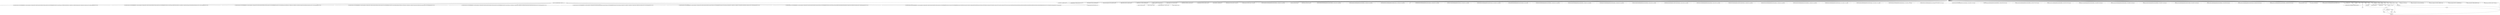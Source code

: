 digraph G {
ratio=compress;
concentrate=true;
"/" -> "/";
"/" -> "ue-full-051542d0cfa6f645f8266601739de597._V1_.js";
"/" -> "ads-1829257791._CB328522705_.js";
"/" -> "recommendations-3877258592._CB321439777_.css";
"/" -> "starbarwidget-3127918223._CB379390368_.css";
"/" -> "consumer-navbar-mega-1801187020._CB325753108_.css";
"/" -> "pagelayout-flat-1451831397._CB329113692_.css";
"/" -> "watchlistButton-1311199630._CB348625988_.css";
"/" -> "pagelayout-1162652305._CB329120697_.js";
"/" -> "starbarwidget-2641723579._CB322573649_.js";
"/" -> "watchlistButton-4229065032._CB331489155_.js";
"/" -> "recommendations-3457980148._CB337015129_.js";
"/" -> "beacon-232398347._CB349580400_.js";
"/" -> "imdbpro_logo_nb-720143162._CB377744227_.png";
"/" -> "imdbpro_logo_menu-2185879182._CB377744253_.png";
"/" -> "MV5BMTQ1MjE2NzEyOV5BMl5BanBnXkFtZTgwNTA4ODk1NDE@._V1_SY298_CR0,0,201,298_AL_.jpg";
"/" -> "play-button._CB321397336_.png";
"/" -> "play-button-hover._CB321397343_.png";
"/" -> "MV5BMTc4MDEzMTA5MF5BMl5BanBnXkFtZTgwODA5MTM0NDE@._V1_SX201_CR0,0,201,298_AL_.jpg";
"/" -> "MV5BNjM3MjQxNjkxM15BMl5BanBnXkFtZTgwMDIyMTA0NDE@._V1_SY298_CR0,0,201,298_AL_.jpg";
"/" -> "MV5BMTg5ODA5NTMxM15BMl5BanBnXkFtZTcwMzE0NjgwMw@@._V1_SY455_CR1,0,307,455_AL_.jpg";
"/" -> "ads";
"/" -> "MV5BNDE5OTExNDkzMF5BMl5BanBnXkFtZTgwMjIzMTA1MDE@._V1_SY455_CR28,0,307,455_AL_.jpg";
"/" -> "MV5BMTIzMzY1MzEyNV5BMl5BanBnXkFtZTYwNjU4MTg1._V1_SY150_CR4,0,101,150_AL_.jpg";
"/" -> "MV5BMjI0MTg3MzI0M15BMl5BanBnXkFtZTcwMzQyODU2Mw@@._V1_SY150_CR5,0,101,150_AL_.jpg";
"/" -> "MV5BMjA0OTk5NTg4Nl5BMl5BanBnXkFtZTcwNjMwMjMzMQ@@._V1_SX101_AL_.jpg";
"/" -> "MV5BMjA0NzQ4MTQxNF5BMl5BanBnXkFtZTgwMjc0MTI0NDE@._V1_SY298_CR123,0,201,298_AL_.jpg";
"/" -> "MV5BODc2MDczMjQ5OV5BMl5BanBnXkFtZTgwMjI3ODg3MTE@._V1_SY298_CR7,0,201,298_AL_.jpg";
"/" -> "MV5BMTg5NzE1MTY3MF5BMl5BanBnXkFtZTgwODU5OTg1NDE@._V1_SY298_CR123,0,201,298_AL_.jpg";
"/" -> "MV5BMjIwODY4ODE2MV5BMl5BanBnXkFtZTgwODM1NTg1NDE@._V1_SX201_CR0,0,201,201_AL_.jpg";
"/" -> "MV5BMTEyMTgyMDc0ODNeQTJeQWpwZ15BbWU4MDk1MTAzNjQx._V1_SX201_CR0,0,201,201_AL_.jpg";
"/" -> "MV5BOTY4MDU1ODc3Nl5BMl5BanBnXkFtZTgwMDAzMjg1NDE@._V1_SX201_CR0,0,201,201_AL_.jpg";
"/" -> "MV5BMTAwMTU4MDA3NDNeQTJeQWpwZ15BbWU4MDk4NTMxNTIx._V1_SY298_CR0,0,201,298_AL_.jpg";
"/" -> "MV5BODAzNDMxMzAxOV5BMl5BanBnXkFtZTgwMDMxMjA4MjE@._V1_SY298_CR0,0,201,298_AL_.jpg";
"/" -> "MV5BMTYzNDc2MDc0N15BMl5BanBnXkFtZTgwOTcwMDQ5MTE@._V1_SY298_CR0,0,201,298_AL_.jpg";
"/" -> "MV5BMjE0MzA4Njc1NF5BMl5BanBnXkFtZTcwOTczNTUxNw@@._V1_SY172_CR6,0,116,172_AL_.jpg";
"/" -> "MV5BMTYxMjA0MDAyMF5BMl5BanBnXkFtZTcwODY4NTMyNQ@@._V1_SX116_CR0,0,116,172_AL_.jpg";
"/" -> "MV5BMTU2NDgxMjgyOV5BMl5BanBnXkFtZTgwOTg5MjgwMjE@._V1_SY172_CR9,0,116,172_AL_.jpg";
"/" -> "MV5BNDk1OTQyNzkwMV5BMl5BanBnXkFtZTcwNzcwMTIyOQ@@._V1_SX116_CR0,0,116,172_AL_.jpg";
"/" -> "MV5BMTI3MTcyMjc3MV5BMl5BanBnXkFtZTcwNzQ1OTkyMQ@@._V1_SX116_CR0,0,116,172_AL_.jpg";
"/" -> "MV5BNTM2NDg2NjgyNl5BMl5BanBnXkFtZTgwODE4ODE2NDE@._V1_SX624_CR0,0,624,351_AL_.jpg";
"/" -> "MV5BMjMyNTcxNTkwNF5BMl5BanBnXkFtZTgwMDIyMjA2NDE@._V1_SY307_CR77,0,307,307_AL_.jpg";
"/" -> "MV5BNjY3Mzc4OTY1N15BMl5BanBnXkFtZTgwNzE4ODA2NDE@._V1_SY307_CR74,0,307,307_AL_.jpg";
"/" -> "MV5BMjE5NTY1ODI4Nl5BMl5BanBnXkFtZTgwNDU5OTg1NDE@._V1_SY148_CR33,0,148,148_AL_.jpg";
"/" -> "MV5BMTkwMjkyNzA0MV5BMl5BanBnXkFtZTgwOTg3ODA4MzE@._V1_SY148_CR90,0,148,148_AL_.jpg";
"/" -> "MV5BNjg0NTc3MTE5NV5BMl5BanBnXkFtZTgwMDk1MjE2NDE@._V1_SY148_CR37,0,148,148_AL_.jpg";
"/" -> "MV5BMjI1NDU2NzQzOF5BMl5BanBnXkFtZTgwMTE1NTU1NDE@._V1_SY148_CR37,0,148,148_AL_.jpg";
"/" -> "MV5BNDkwNTEyMzkzNl5BMl5BanBnXkFtZTgwNTAwNzk3MjE@._V1_SY132_CR0,0,89,132_AL_.jpg";
"/" -> "MV5BMTczNTI2ODUwOF5BMl5BanBnXkFtZTcwMTU0NTIzMw@@._V1_SX350_CR0,0,350,518_AL_.jpg";
"/" -> "MV5BNTgxOTI4NzY2M15BMl5BanBnXkFtZTgwMjY3MTM2NDE@._V1_SX350_CR0,0,350,518_AL_.jpg";
"/" -> "navbar_sprite-64258757._V_.png";
"/" -> "1x1-1wASPm._V337800549_.png";
"/" -> "MV5BMTg4Njk3NTQyMV5BMl5BanBnXkFtZTgwNjg4MTczMjE@._V1_.jpg";
"/" -> "1x1_b._V220636431_.gif";
"/" -> "imgad";
"ue-full-051542d0cfa6f645f8266601739de597._V1_.js" -> "827-2536578-6318238:1S45VW0F3Y3B598DEGTX:www.imdb.com$uedata=s:%2Fuedata%2F827-2536578-6318238%2F%3Fld%26v%3Da02%26id%3D1S45VW0F3Y3B598DEGTX%26ctb%3D1%26sc0%3Dtop_ad.1P%26bb0%3D52%26be0%3D121%26af0%3D121%26cf0%3D186%26pc0%3D187%26ld0%3D187%26t0%3D1427897712665%26csmtags%3D%7C%7C:188";
"/" -> "/";
"/" -> "/";
"/" -> "/";
"/" -> "/";
"/" -> "/";
"ue-full-051542d0cfa6f645f8266601739de597._V1_.js" -> "827-2536578-6318238:1S45VW0F3Y3B598DEGTX:www.imdb.com$uedata=s:%2Fuedata%2F827-2536578-6318238%2F%3Fld%26v%3Da02%26id%3D1S45VW0F3Y3B598DEGTX%26ctb%3D1%26sc0%3Dtop_ad%26bb0%3D52%26be0%3D121%26af0%3D121%26cf0%3D186%26pc0%3D189%26ld0%3D189%26t0%3D1427897712667%26csmtags%3D%7C%7C:189";
"/" -> "widgets.js";
"/" -> "all.js";
"ue-full-051542d0cfa6f645f8266601739de597._V1_.js" -> "827-2536578-6318238:1S45VW0F3Y3B598DEGTX:www.imdb.com$uedata=s:%2Fuedata%2F827-2536578-6318238%2F%3Fld%26v%3Da02%26id%3D1S45VW0F3Y3B598DEGTX%26ctb%3D1%26sc0%3Dinjected_navstrip%26bb0%3D114%26be0%3D121%26af0%3D121%26cf0%3D10%26pc0%3D192%26ld0%3D192%26t0%3D1427897712670%26csmtags%3D%7C%7C:192";
"735 B" -> "b";
"/" -> "default";
"pagelayout-1162652305._CB329120697_.js" -> "overlay-1511558127._V_.png";
"pagelayout-1162652305._CB329120697_.js" -> "watchlist-ribbon-sprite-sm-771043870._V_.png";
"pagelayout-1162652305._CB329120697_.js" -> "border-2129803798._V_.png";
"pagelayout-1162652305._CB329120697_.js" -> "controls-4118315449._V_.png";
"ue-full-051542d0cfa6f645f8266601739de597._V1_.js" -> "827-2536578-6318238:1S45VW0F3Y3B598DEGTX:www.imdb.com$uedata=s:%2Fuedata%2F827-2536578-6318238%2F%3Fld%26v%3Da02%26id%3D1S45VW0F3Y3B598DEGTX%26ctb%3D1%26sc0%3Dinjected_billboard%26bb0%3D118%26be0%3D121%26af0%3D121%26cf0%3D10%26pc0%3D194%26ld0%3D194%26t0%3D1427897712672%26csmtags%3D%7C%7C:194";
"b" -> "b2";
"/" -> "b.gif";
"ads-1829257791._CB328522705_.js" -> "spinning-progress-large-1336122638._V_.gif";
"ue-full-051542d0cfa6f645f8266601739de597._V1_.js" -> "827-2536578-6318238:1S45VW0F3Y3B598DEGTX:www.imdb.com$uedata=s:%2Fuedata%2F827-2536578-6318238%2F%3Fld%26v%3Da02%26id%3D1S45VW0F3Y3B598DEGTX%26ctb%3D1%26sc0%3Dtop_rhs.1P%26bb0%3D173%26be0%3D121%26af0%3D121%26cf0%3D200%26pc0%3D200%26ld0%3D200%26t0%3D1427897712678%26csmtags%3D%7C%7C:201";
"/" -> "/";
"673 B" -> "iu3";
"0 B" -> "354387022028357633";
"ue-full-051542d0cfa6f645f8266601739de597._V1_.js" -> "827-2536578-6318238:1S45VW0F3Y3B598DEGTX:www.imdb.com$uedata=s:%2Fuedata%2F827-2536578-6318238%2F%3Fld%26v%3Da02%26id%3D1S45VW0F3Y3B598DEGTX%26ctb%3D1%26sc0%3Dtop_rhs%26be0%3D121%26af0%3D121%26bb0%3D173%26pc0%3D201%26ld0%3D201%26t0%3D1427897712679%26csmtags%3D%7C%7C:201";
"iu3" -> "iu3";
"0 B" -> "rFG58m7xAig.js";
"ue-full-051542d0cfa6f645f8266601739de597._V1_.js" -> "827-2536578-6318238:1S45VW0F3Y3B598DEGTX:www.imdb.com$uedata=s:%2Fuedata%2F827-2536578-6318238%2F%3Fld%26v%3Da02%26id%3D1S45VW0F3Y3B598DEGTX%26ctb%3D1%26sc0%3Dcore_ads%26be0%3D121%26af0%3D121%26bb0%3D173%26pc0%3D201%26ld0%3D201%26t0%3D1427897712679%26csmtags%3D%7C%7C:201";
"ue-full-051542d0cfa6f645f8266601739de597._V1_.js" -> "827-2536578-6318238:1S45VW0F3Y3B598DEGTX:www.imdb.com$uedata=s:%2Fuedata%2F827-2536578-6318238%2F%3Fld%26v%3Da02%26id%3D1S45VW0F3Y3B598DEGTX%26ctb%3D1%26sc0%3Drhs_cornerstone%26bb0%3D203%26be0%3D208%26af0%3D210%26pc0%3D210%26ld0%3D210%26t0%3D1427897712688%26csmtags%3D%7C%7C:210";
"iu3" -> "pr";
"html,chro" -> "png;base";
"0 B" -> "u.php";
"pr" -> "pixel";
"pr" -> "v1";
"480 B" -> "cm";
"pr" -> "usersync.html";
"688 B" -> "/";
"pr" -> "getuid";
"pr" -> "/";
"582 B" -> "/";
"755 B" -> "rtset";
"271 B" -> "851907.png";
"v1" -> "ecm3";
"pixel" -> "ecm3";
"/" -> "ecm3";
"cm" -> "cm";
"getuid" -> "bounce";
"/" -> "ecm3";
"rtset" -> "ecm3";
"299 B" -> "851907.png";
"usersync.html" -> "ecm3";
"/" -> "ecm3";
"widgets.js" -> "timeline.ba2a91a7d215f48be9997d41ee8f8d7a.default.css";
"bounce" -> "ecm3";
"cm" -> "ecm3";
"851907.png" -> "ecm3";
"ue-full-051542d0cfa6f645f8266601739de597._V1_.js" -> "827-2536578-6318238:1S45VW0F3Y3B598DEGTX:www.imdb.com$uedata=s:%2Fuedata%2F827-2536578-6318238%2F%3Fld%26v%3Da02%26id%3D1S45VW0F3Y3B598DEGTX%26m%3D1%26sc%3D1S45VW0F3Y3B598DEGTX%26ue%3D1%26bb%3D51%26ns%3D51%26ne%3D115%26be%3D295%26pc%3D600%26tc%3D-49%26na_%3D-49%26fe_%3D-15%26lk_%3D-15%26_lk%3D-14%26co_%3D-14%26_co%3D-14%26rq_%3D-14%26rs_%3D-10%26_rs%3D-9%26dl_%3D-9%26di_%3D295%26de_%3D295%26_de%3D330%26_dc%3D600%26ld_%3D600%26ty%3D0%26rc%3D0%26ld%3D600%26t%3D1427897713078%26ctb%3D1%26csmtags%3D%7C%7Cnonredirect:600";
"/" -> "blank_pixel._V137875076_.gif";
"/" -> "megamenu-ad-template-v3-03-1ynT9q._V328315648_.jpg";
"/" -> "watchlist_slot1_logged_out-1670046337._CB360061167_.jpg";
"/" -> "watchlist_slot2_popular-4090757197._CB360060945_.jpg";
"/" -> "watchlist_slot3_top250-575799966._CB360061165_.jpg";
"/" -> "imdbpro_menu_user-2082544740._CB377744226_.jpg";
"0 B" -> "like_box.php";
"/" -> "299 B";
"/" -> "0 B";
"/" -> "735 B";
"/" -> "480 B";
"/" -> "html,chro";
"/" -> "755 B";
"/" -> "271 B";
"/" -> "582 B";
"/" -> "673 B";
"/" -> "688 B";
}
